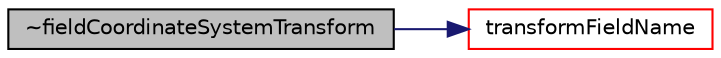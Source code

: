 digraph "~fieldCoordinateSystemTransform"
{
  bgcolor="transparent";
  edge [fontname="Helvetica",fontsize="10",labelfontname="Helvetica",labelfontsize="10"];
  node [fontname="Helvetica",fontsize="10",shape=record];
  rankdir="LR";
  Node304 [label="~fieldCoordinateSystemTransform",height=0.2,width=0.4,color="black", fillcolor="grey75", style="filled", fontcolor="black"];
  Node304 -> Node305 [color="midnightblue",fontsize="10",style="solid",fontname="Helvetica"];
  Node305 [label="transformFieldName",height=0.2,width=0.4,color="red",URL="$a24165.html#a8eccfce9341365f398336bfa306400f7",tooltip="Return the name of the transformed field. "];
}

